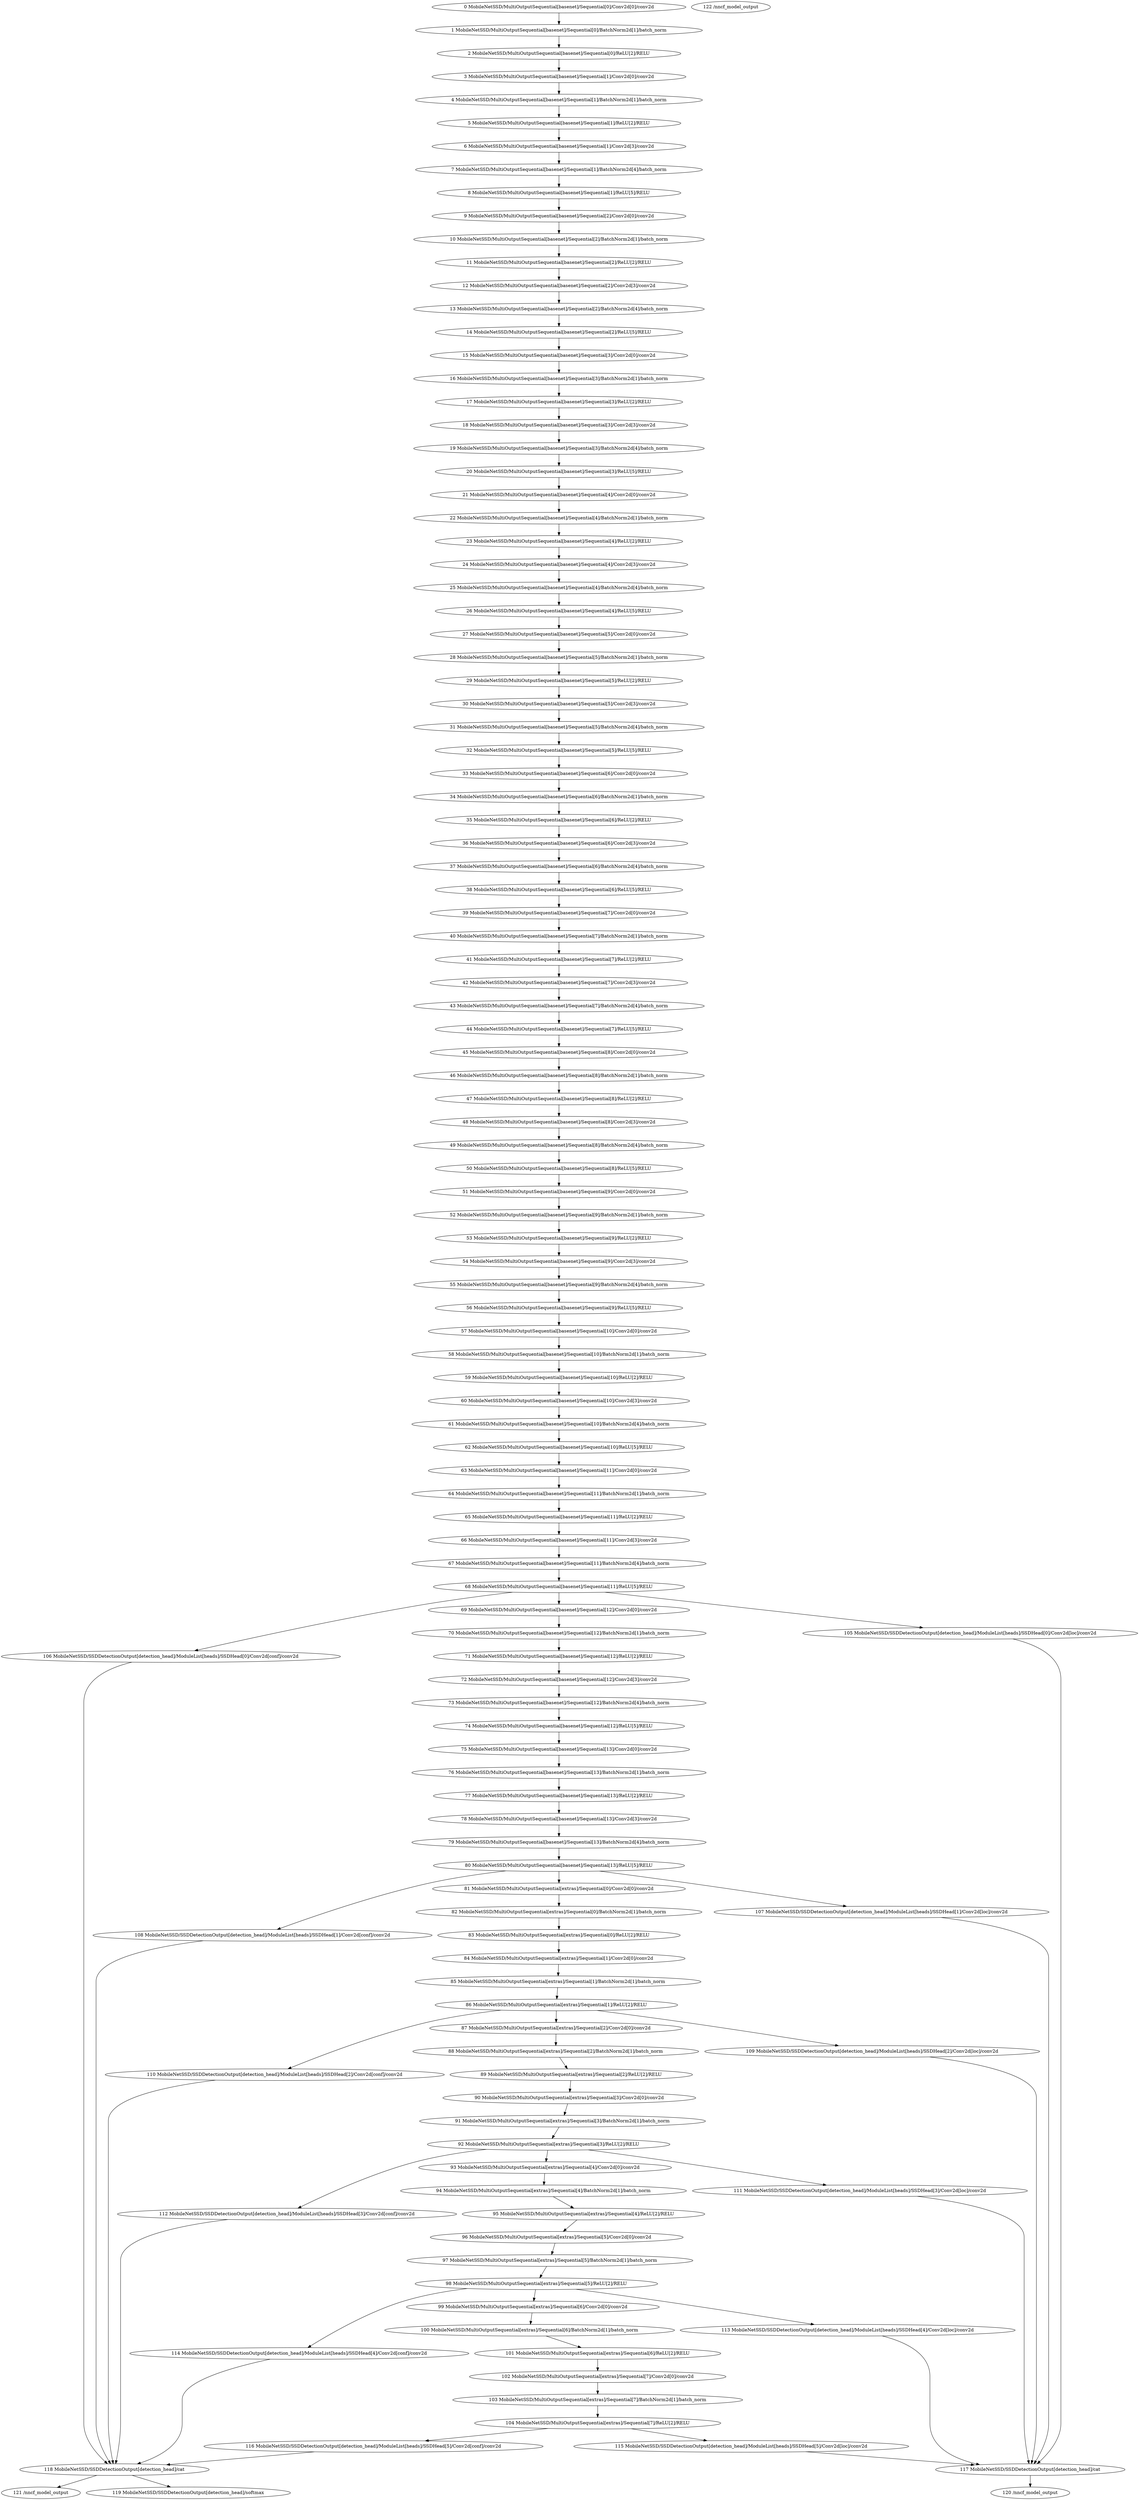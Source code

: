 strict digraph  {
"0 MobileNetSSD/MultiOutputSequential[basenet]/Sequential[0]/Conv2d[0]/conv2d" [id=0, scope="MobileNetSSD/MultiOutputSequential[basenet]/Sequential[0]/Conv2d[0]", type=conv2d];
"1 MobileNetSSD/MultiOutputSequential[basenet]/Sequential[0]/BatchNorm2d[1]/batch_norm" [id=1, scope="MobileNetSSD/MultiOutputSequential[basenet]/Sequential[0]/BatchNorm2d[1]", type=batch_norm];
"2 MobileNetSSD/MultiOutputSequential[basenet]/Sequential[0]/ReLU[2]/RELU" [id=2, scope="MobileNetSSD/MultiOutputSequential[basenet]/Sequential[0]/ReLU[2]", type=RELU];
"3 MobileNetSSD/MultiOutputSequential[basenet]/Sequential[1]/Conv2d[0]/conv2d" [id=3, scope="MobileNetSSD/MultiOutputSequential[basenet]/Sequential[1]/Conv2d[0]", type=conv2d];
"4 MobileNetSSD/MultiOutputSequential[basenet]/Sequential[1]/BatchNorm2d[1]/batch_norm" [id=4, scope="MobileNetSSD/MultiOutputSequential[basenet]/Sequential[1]/BatchNorm2d[1]", type=batch_norm];
"5 MobileNetSSD/MultiOutputSequential[basenet]/Sequential[1]/ReLU[2]/RELU" [id=5, scope="MobileNetSSD/MultiOutputSequential[basenet]/Sequential[1]/ReLU[2]", type=RELU];
"6 MobileNetSSD/MultiOutputSequential[basenet]/Sequential[1]/Conv2d[3]/conv2d" [id=6, scope="MobileNetSSD/MultiOutputSequential[basenet]/Sequential[1]/Conv2d[3]", type=conv2d];
"7 MobileNetSSD/MultiOutputSequential[basenet]/Sequential[1]/BatchNorm2d[4]/batch_norm" [id=7, scope="MobileNetSSD/MultiOutputSequential[basenet]/Sequential[1]/BatchNorm2d[4]", type=batch_norm];
"8 MobileNetSSD/MultiOutputSequential[basenet]/Sequential[1]/ReLU[5]/RELU" [id=8, scope="MobileNetSSD/MultiOutputSequential[basenet]/Sequential[1]/ReLU[5]", type=RELU];
"9 MobileNetSSD/MultiOutputSequential[basenet]/Sequential[2]/Conv2d[0]/conv2d" [id=9, scope="MobileNetSSD/MultiOutputSequential[basenet]/Sequential[2]/Conv2d[0]", type=conv2d];
"10 MobileNetSSD/MultiOutputSequential[basenet]/Sequential[2]/BatchNorm2d[1]/batch_norm" [id=10, scope="MobileNetSSD/MultiOutputSequential[basenet]/Sequential[2]/BatchNorm2d[1]", type=batch_norm];
"11 MobileNetSSD/MultiOutputSequential[basenet]/Sequential[2]/ReLU[2]/RELU" [id=11, scope="MobileNetSSD/MultiOutputSequential[basenet]/Sequential[2]/ReLU[2]", type=RELU];
"12 MobileNetSSD/MultiOutputSequential[basenet]/Sequential[2]/Conv2d[3]/conv2d" [id=12, scope="MobileNetSSD/MultiOutputSequential[basenet]/Sequential[2]/Conv2d[3]", type=conv2d];
"13 MobileNetSSD/MultiOutputSequential[basenet]/Sequential[2]/BatchNorm2d[4]/batch_norm" [id=13, scope="MobileNetSSD/MultiOutputSequential[basenet]/Sequential[2]/BatchNorm2d[4]", type=batch_norm];
"14 MobileNetSSD/MultiOutputSequential[basenet]/Sequential[2]/ReLU[5]/RELU" [id=14, scope="MobileNetSSD/MultiOutputSequential[basenet]/Sequential[2]/ReLU[5]", type=RELU];
"15 MobileNetSSD/MultiOutputSequential[basenet]/Sequential[3]/Conv2d[0]/conv2d" [id=15, scope="MobileNetSSD/MultiOutputSequential[basenet]/Sequential[3]/Conv2d[0]", type=conv2d];
"16 MobileNetSSD/MultiOutputSequential[basenet]/Sequential[3]/BatchNorm2d[1]/batch_norm" [id=16, scope="MobileNetSSD/MultiOutputSequential[basenet]/Sequential[3]/BatchNorm2d[1]", type=batch_norm];
"17 MobileNetSSD/MultiOutputSequential[basenet]/Sequential[3]/ReLU[2]/RELU" [id=17, scope="MobileNetSSD/MultiOutputSequential[basenet]/Sequential[3]/ReLU[2]", type=RELU];
"18 MobileNetSSD/MultiOutputSequential[basenet]/Sequential[3]/Conv2d[3]/conv2d" [id=18, scope="MobileNetSSD/MultiOutputSequential[basenet]/Sequential[3]/Conv2d[3]", type=conv2d];
"19 MobileNetSSD/MultiOutputSequential[basenet]/Sequential[3]/BatchNorm2d[4]/batch_norm" [id=19, scope="MobileNetSSD/MultiOutputSequential[basenet]/Sequential[3]/BatchNorm2d[4]", type=batch_norm];
"20 MobileNetSSD/MultiOutputSequential[basenet]/Sequential[3]/ReLU[5]/RELU" [id=20, scope="MobileNetSSD/MultiOutputSequential[basenet]/Sequential[3]/ReLU[5]", type=RELU];
"21 MobileNetSSD/MultiOutputSequential[basenet]/Sequential[4]/Conv2d[0]/conv2d" [id=21, scope="MobileNetSSD/MultiOutputSequential[basenet]/Sequential[4]/Conv2d[0]", type=conv2d];
"22 MobileNetSSD/MultiOutputSequential[basenet]/Sequential[4]/BatchNorm2d[1]/batch_norm" [id=22, scope="MobileNetSSD/MultiOutputSequential[basenet]/Sequential[4]/BatchNorm2d[1]", type=batch_norm];
"23 MobileNetSSD/MultiOutputSequential[basenet]/Sequential[4]/ReLU[2]/RELU" [id=23, scope="MobileNetSSD/MultiOutputSequential[basenet]/Sequential[4]/ReLU[2]", type=RELU];
"24 MobileNetSSD/MultiOutputSequential[basenet]/Sequential[4]/Conv2d[3]/conv2d" [id=24, scope="MobileNetSSD/MultiOutputSequential[basenet]/Sequential[4]/Conv2d[3]", type=conv2d];
"25 MobileNetSSD/MultiOutputSequential[basenet]/Sequential[4]/BatchNorm2d[4]/batch_norm" [id=25, scope="MobileNetSSD/MultiOutputSequential[basenet]/Sequential[4]/BatchNorm2d[4]", type=batch_norm];
"26 MobileNetSSD/MultiOutputSequential[basenet]/Sequential[4]/ReLU[5]/RELU" [id=26, scope="MobileNetSSD/MultiOutputSequential[basenet]/Sequential[4]/ReLU[5]", type=RELU];
"27 MobileNetSSD/MultiOutputSequential[basenet]/Sequential[5]/Conv2d[0]/conv2d" [id=27, scope="MobileNetSSD/MultiOutputSequential[basenet]/Sequential[5]/Conv2d[0]", type=conv2d];
"28 MobileNetSSD/MultiOutputSequential[basenet]/Sequential[5]/BatchNorm2d[1]/batch_norm" [id=28, scope="MobileNetSSD/MultiOutputSequential[basenet]/Sequential[5]/BatchNorm2d[1]", type=batch_norm];
"29 MobileNetSSD/MultiOutputSequential[basenet]/Sequential[5]/ReLU[2]/RELU" [id=29, scope="MobileNetSSD/MultiOutputSequential[basenet]/Sequential[5]/ReLU[2]", type=RELU];
"30 MobileNetSSD/MultiOutputSequential[basenet]/Sequential[5]/Conv2d[3]/conv2d" [id=30, scope="MobileNetSSD/MultiOutputSequential[basenet]/Sequential[5]/Conv2d[3]", type=conv2d];
"31 MobileNetSSD/MultiOutputSequential[basenet]/Sequential[5]/BatchNorm2d[4]/batch_norm" [id=31, scope="MobileNetSSD/MultiOutputSequential[basenet]/Sequential[5]/BatchNorm2d[4]", type=batch_norm];
"32 MobileNetSSD/MultiOutputSequential[basenet]/Sequential[5]/ReLU[5]/RELU" [id=32, scope="MobileNetSSD/MultiOutputSequential[basenet]/Sequential[5]/ReLU[5]", type=RELU];
"33 MobileNetSSD/MultiOutputSequential[basenet]/Sequential[6]/Conv2d[0]/conv2d" [id=33, scope="MobileNetSSD/MultiOutputSequential[basenet]/Sequential[6]/Conv2d[0]", type=conv2d];
"34 MobileNetSSD/MultiOutputSequential[basenet]/Sequential[6]/BatchNorm2d[1]/batch_norm" [id=34, scope="MobileNetSSD/MultiOutputSequential[basenet]/Sequential[6]/BatchNorm2d[1]", type=batch_norm];
"35 MobileNetSSD/MultiOutputSequential[basenet]/Sequential[6]/ReLU[2]/RELU" [id=35, scope="MobileNetSSD/MultiOutputSequential[basenet]/Sequential[6]/ReLU[2]", type=RELU];
"36 MobileNetSSD/MultiOutputSequential[basenet]/Sequential[6]/Conv2d[3]/conv2d" [id=36, scope="MobileNetSSD/MultiOutputSequential[basenet]/Sequential[6]/Conv2d[3]", type=conv2d];
"37 MobileNetSSD/MultiOutputSequential[basenet]/Sequential[6]/BatchNorm2d[4]/batch_norm" [id=37, scope="MobileNetSSD/MultiOutputSequential[basenet]/Sequential[6]/BatchNorm2d[4]", type=batch_norm];
"38 MobileNetSSD/MultiOutputSequential[basenet]/Sequential[6]/ReLU[5]/RELU" [id=38, scope="MobileNetSSD/MultiOutputSequential[basenet]/Sequential[6]/ReLU[5]", type=RELU];
"39 MobileNetSSD/MultiOutputSequential[basenet]/Sequential[7]/Conv2d[0]/conv2d" [id=39, scope="MobileNetSSD/MultiOutputSequential[basenet]/Sequential[7]/Conv2d[0]", type=conv2d];
"40 MobileNetSSD/MultiOutputSequential[basenet]/Sequential[7]/BatchNorm2d[1]/batch_norm" [id=40, scope="MobileNetSSD/MultiOutputSequential[basenet]/Sequential[7]/BatchNorm2d[1]", type=batch_norm];
"41 MobileNetSSD/MultiOutputSequential[basenet]/Sequential[7]/ReLU[2]/RELU" [id=41, scope="MobileNetSSD/MultiOutputSequential[basenet]/Sequential[7]/ReLU[2]", type=RELU];
"42 MobileNetSSD/MultiOutputSequential[basenet]/Sequential[7]/Conv2d[3]/conv2d" [id=42, scope="MobileNetSSD/MultiOutputSequential[basenet]/Sequential[7]/Conv2d[3]", type=conv2d];
"43 MobileNetSSD/MultiOutputSequential[basenet]/Sequential[7]/BatchNorm2d[4]/batch_norm" [id=43, scope="MobileNetSSD/MultiOutputSequential[basenet]/Sequential[7]/BatchNorm2d[4]", type=batch_norm];
"44 MobileNetSSD/MultiOutputSequential[basenet]/Sequential[7]/ReLU[5]/RELU" [id=44, scope="MobileNetSSD/MultiOutputSequential[basenet]/Sequential[7]/ReLU[5]", type=RELU];
"45 MobileNetSSD/MultiOutputSequential[basenet]/Sequential[8]/Conv2d[0]/conv2d" [id=45, scope="MobileNetSSD/MultiOutputSequential[basenet]/Sequential[8]/Conv2d[0]", type=conv2d];
"46 MobileNetSSD/MultiOutputSequential[basenet]/Sequential[8]/BatchNorm2d[1]/batch_norm" [id=46, scope="MobileNetSSD/MultiOutputSequential[basenet]/Sequential[8]/BatchNorm2d[1]", type=batch_norm];
"47 MobileNetSSD/MultiOutputSequential[basenet]/Sequential[8]/ReLU[2]/RELU" [id=47, scope="MobileNetSSD/MultiOutputSequential[basenet]/Sequential[8]/ReLU[2]", type=RELU];
"48 MobileNetSSD/MultiOutputSequential[basenet]/Sequential[8]/Conv2d[3]/conv2d" [id=48, scope="MobileNetSSD/MultiOutputSequential[basenet]/Sequential[8]/Conv2d[3]", type=conv2d];
"49 MobileNetSSD/MultiOutputSequential[basenet]/Sequential[8]/BatchNorm2d[4]/batch_norm" [id=49, scope="MobileNetSSD/MultiOutputSequential[basenet]/Sequential[8]/BatchNorm2d[4]", type=batch_norm];
"50 MobileNetSSD/MultiOutputSequential[basenet]/Sequential[8]/ReLU[5]/RELU" [id=50, scope="MobileNetSSD/MultiOutputSequential[basenet]/Sequential[8]/ReLU[5]", type=RELU];
"51 MobileNetSSD/MultiOutputSequential[basenet]/Sequential[9]/Conv2d[0]/conv2d" [id=51, scope="MobileNetSSD/MultiOutputSequential[basenet]/Sequential[9]/Conv2d[0]", type=conv2d];
"52 MobileNetSSD/MultiOutputSequential[basenet]/Sequential[9]/BatchNorm2d[1]/batch_norm" [id=52, scope="MobileNetSSD/MultiOutputSequential[basenet]/Sequential[9]/BatchNorm2d[1]", type=batch_norm];
"53 MobileNetSSD/MultiOutputSequential[basenet]/Sequential[9]/ReLU[2]/RELU" [id=53, scope="MobileNetSSD/MultiOutputSequential[basenet]/Sequential[9]/ReLU[2]", type=RELU];
"54 MobileNetSSD/MultiOutputSequential[basenet]/Sequential[9]/Conv2d[3]/conv2d" [id=54, scope="MobileNetSSD/MultiOutputSequential[basenet]/Sequential[9]/Conv2d[3]", type=conv2d];
"55 MobileNetSSD/MultiOutputSequential[basenet]/Sequential[9]/BatchNorm2d[4]/batch_norm" [id=55, scope="MobileNetSSD/MultiOutputSequential[basenet]/Sequential[9]/BatchNorm2d[4]", type=batch_norm];
"56 MobileNetSSD/MultiOutputSequential[basenet]/Sequential[9]/ReLU[5]/RELU" [id=56, scope="MobileNetSSD/MultiOutputSequential[basenet]/Sequential[9]/ReLU[5]", type=RELU];
"57 MobileNetSSD/MultiOutputSequential[basenet]/Sequential[10]/Conv2d[0]/conv2d" [id=57, scope="MobileNetSSD/MultiOutputSequential[basenet]/Sequential[10]/Conv2d[0]", type=conv2d];
"58 MobileNetSSD/MultiOutputSequential[basenet]/Sequential[10]/BatchNorm2d[1]/batch_norm" [id=58, scope="MobileNetSSD/MultiOutputSequential[basenet]/Sequential[10]/BatchNorm2d[1]", type=batch_norm];
"59 MobileNetSSD/MultiOutputSequential[basenet]/Sequential[10]/ReLU[2]/RELU" [id=59, scope="MobileNetSSD/MultiOutputSequential[basenet]/Sequential[10]/ReLU[2]", type=RELU];
"60 MobileNetSSD/MultiOutputSequential[basenet]/Sequential[10]/Conv2d[3]/conv2d" [id=60, scope="MobileNetSSD/MultiOutputSequential[basenet]/Sequential[10]/Conv2d[3]", type=conv2d];
"61 MobileNetSSD/MultiOutputSequential[basenet]/Sequential[10]/BatchNorm2d[4]/batch_norm" [id=61, scope="MobileNetSSD/MultiOutputSequential[basenet]/Sequential[10]/BatchNorm2d[4]", type=batch_norm];
"62 MobileNetSSD/MultiOutputSequential[basenet]/Sequential[10]/ReLU[5]/RELU" [id=62, scope="MobileNetSSD/MultiOutputSequential[basenet]/Sequential[10]/ReLU[5]", type=RELU];
"63 MobileNetSSD/MultiOutputSequential[basenet]/Sequential[11]/Conv2d[0]/conv2d" [id=63, scope="MobileNetSSD/MultiOutputSequential[basenet]/Sequential[11]/Conv2d[0]", type=conv2d];
"64 MobileNetSSD/MultiOutputSequential[basenet]/Sequential[11]/BatchNorm2d[1]/batch_norm" [id=64, scope="MobileNetSSD/MultiOutputSequential[basenet]/Sequential[11]/BatchNorm2d[1]", type=batch_norm];
"65 MobileNetSSD/MultiOutputSequential[basenet]/Sequential[11]/ReLU[2]/RELU" [id=65, scope="MobileNetSSD/MultiOutputSequential[basenet]/Sequential[11]/ReLU[2]", type=RELU];
"66 MobileNetSSD/MultiOutputSequential[basenet]/Sequential[11]/Conv2d[3]/conv2d" [id=66, scope="MobileNetSSD/MultiOutputSequential[basenet]/Sequential[11]/Conv2d[3]", type=conv2d];
"67 MobileNetSSD/MultiOutputSequential[basenet]/Sequential[11]/BatchNorm2d[4]/batch_norm" [id=67, scope="MobileNetSSD/MultiOutputSequential[basenet]/Sequential[11]/BatchNorm2d[4]", type=batch_norm];
"68 MobileNetSSD/MultiOutputSequential[basenet]/Sequential[11]/ReLU[5]/RELU" [id=68, scope="MobileNetSSD/MultiOutputSequential[basenet]/Sequential[11]/ReLU[5]", type=RELU];
"69 MobileNetSSD/MultiOutputSequential[basenet]/Sequential[12]/Conv2d[0]/conv2d" [id=69, scope="MobileNetSSD/MultiOutputSequential[basenet]/Sequential[12]/Conv2d[0]", type=conv2d];
"70 MobileNetSSD/MultiOutputSequential[basenet]/Sequential[12]/BatchNorm2d[1]/batch_norm" [id=70, scope="MobileNetSSD/MultiOutputSequential[basenet]/Sequential[12]/BatchNorm2d[1]", type=batch_norm];
"71 MobileNetSSD/MultiOutputSequential[basenet]/Sequential[12]/ReLU[2]/RELU" [id=71, scope="MobileNetSSD/MultiOutputSequential[basenet]/Sequential[12]/ReLU[2]", type=RELU];
"72 MobileNetSSD/MultiOutputSequential[basenet]/Sequential[12]/Conv2d[3]/conv2d" [id=72, scope="MobileNetSSD/MultiOutputSequential[basenet]/Sequential[12]/Conv2d[3]", type=conv2d];
"73 MobileNetSSD/MultiOutputSequential[basenet]/Sequential[12]/BatchNorm2d[4]/batch_norm" [id=73, scope="MobileNetSSD/MultiOutputSequential[basenet]/Sequential[12]/BatchNorm2d[4]", type=batch_norm];
"74 MobileNetSSD/MultiOutputSequential[basenet]/Sequential[12]/ReLU[5]/RELU" [id=74, scope="MobileNetSSD/MultiOutputSequential[basenet]/Sequential[12]/ReLU[5]", type=RELU];
"75 MobileNetSSD/MultiOutputSequential[basenet]/Sequential[13]/Conv2d[0]/conv2d" [id=75, scope="MobileNetSSD/MultiOutputSequential[basenet]/Sequential[13]/Conv2d[0]", type=conv2d];
"76 MobileNetSSD/MultiOutputSequential[basenet]/Sequential[13]/BatchNorm2d[1]/batch_norm" [id=76, scope="MobileNetSSD/MultiOutputSequential[basenet]/Sequential[13]/BatchNorm2d[1]", type=batch_norm];
"77 MobileNetSSD/MultiOutputSequential[basenet]/Sequential[13]/ReLU[2]/RELU" [id=77, scope="MobileNetSSD/MultiOutputSequential[basenet]/Sequential[13]/ReLU[2]", type=RELU];
"78 MobileNetSSD/MultiOutputSequential[basenet]/Sequential[13]/Conv2d[3]/conv2d" [id=78, scope="MobileNetSSD/MultiOutputSequential[basenet]/Sequential[13]/Conv2d[3]", type=conv2d];
"79 MobileNetSSD/MultiOutputSequential[basenet]/Sequential[13]/BatchNorm2d[4]/batch_norm" [id=79, scope="MobileNetSSD/MultiOutputSequential[basenet]/Sequential[13]/BatchNorm2d[4]", type=batch_norm];
"80 MobileNetSSD/MultiOutputSequential[basenet]/Sequential[13]/ReLU[5]/RELU" [id=80, scope="MobileNetSSD/MultiOutputSequential[basenet]/Sequential[13]/ReLU[5]", type=RELU];
"81 MobileNetSSD/MultiOutputSequential[extras]/Sequential[0]/Conv2d[0]/conv2d" [id=81, scope="MobileNetSSD/MultiOutputSequential[extras]/Sequential[0]/Conv2d[0]", type=conv2d];
"82 MobileNetSSD/MultiOutputSequential[extras]/Sequential[0]/BatchNorm2d[1]/batch_norm" [id=82, scope="MobileNetSSD/MultiOutputSequential[extras]/Sequential[0]/BatchNorm2d[1]", type=batch_norm];
"83 MobileNetSSD/MultiOutputSequential[extras]/Sequential[0]/ReLU[2]/RELU" [id=83, scope="MobileNetSSD/MultiOutputSequential[extras]/Sequential[0]/ReLU[2]", type=RELU];
"84 MobileNetSSD/MultiOutputSequential[extras]/Sequential[1]/Conv2d[0]/conv2d" [id=84, scope="MobileNetSSD/MultiOutputSequential[extras]/Sequential[1]/Conv2d[0]", type=conv2d];
"85 MobileNetSSD/MultiOutputSequential[extras]/Sequential[1]/BatchNorm2d[1]/batch_norm" [id=85, scope="MobileNetSSD/MultiOutputSequential[extras]/Sequential[1]/BatchNorm2d[1]", type=batch_norm];
"86 MobileNetSSD/MultiOutputSequential[extras]/Sequential[1]/ReLU[2]/RELU" [id=86, scope="MobileNetSSD/MultiOutputSequential[extras]/Sequential[1]/ReLU[2]", type=RELU];
"87 MobileNetSSD/MultiOutputSequential[extras]/Sequential[2]/Conv2d[0]/conv2d" [id=87, scope="MobileNetSSD/MultiOutputSequential[extras]/Sequential[2]/Conv2d[0]", type=conv2d];
"88 MobileNetSSD/MultiOutputSequential[extras]/Sequential[2]/BatchNorm2d[1]/batch_norm" [id=88, scope="MobileNetSSD/MultiOutputSequential[extras]/Sequential[2]/BatchNorm2d[1]", type=batch_norm];
"89 MobileNetSSD/MultiOutputSequential[extras]/Sequential[2]/ReLU[2]/RELU" [id=89, scope="MobileNetSSD/MultiOutputSequential[extras]/Sequential[2]/ReLU[2]", type=RELU];
"90 MobileNetSSD/MultiOutputSequential[extras]/Sequential[3]/Conv2d[0]/conv2d" [id=90, scope="MobileNetSSD/MultiOutputSequential[extras]/Sequential[3]/Conv2d[0]", type=conv2d];
"91 MobileNetSSD/MultiOutputSequential[extras]/Sequential[3]/BatchNorm2d[1]/batch_norm" [id=91, scope="MobileNetSSD/MultiOutputSequential[extras]/Sequential[3]/BatchNorm2d[1]", type=batch_norm];
"92 MobileNetSSD/MultiOutputSequential[extras]/Sequential[3]/ReLU[2]/RELU" [id=92, scope="MobileNetSSD/MultiOutputSequential[extras]/Sequential[3]/ReLU[2]", type=RELU];
"93 MobileNetSSD/MultiOutputSequential[extras]/Sequential[4]/Conv2d[0]/conv2d" [id=93, scope="MobileNetSSD/MultiOutputSequential[extras]/Sequential[4]/Conv2d[0]", type=conv2d];
"94 MobileNetSSD/MultiOutputSequential[extras]/Sequential[4]/BatchNorm2d[1]/batch_norm" [id=94, scope="MobileNetSSD/MultiOutputSequential[extras]/Sequential[4]/BatchNorm2d[1]", type=batch_norm];
"95 MobileNetSSD/MultiOutputSequential[extras]/Sequential[4]/ReLU[2]/RELU" [id=95, scope="MobileNetSSD/MultiOutputSequential[extras]/Sequential[4]/ReLU[2]", type=RELU];
"96 MobileNetSSD/MultiOutputSequential[extras]/Sequential[5]/Conv2d[0]/conv2d" [id=96, scope="MobileNetSSD/MultiOutputSequential[extras]/Sequential[5]/Conv2d[0]", type=conv2d];
"97 MobileNetSSD/MultiOutputSequential[extras]/Sequential[5]/BatchNorm2d[1]/batch_norm" [id=97, scope="MobileNetSSD/MultiOutputSequential[extras]/Sequential[5]/BatchNorm2d[1]", type=batch_norm];
"98 MobileNetSSD/MultiOutputSequential[extras]/Sequential[5]/ReLU[2]/RELU" [id=98, scope="MobileNetSSD/MultiOutputSequential[extras]/Sequential[5]/ReLU[2]", type=RELU];
"99 MobileNetSSD/MultiOutputSequential[extras]/Sequential[6]/Conv2d[0]/conv2d" [id=99, scope="MobileNetSSD/MultiOutputSequential[extras]/Sequential[6]/Conv2d[0]", type=conv2d];
"100 MobileNetSSD/MultiOutputSequential[extras]/Sequential[6]/BatchNorm2d[1]/batch_norm" [id=100, scope="MobileNetSSD/MultiOutputSequential[extras]/Sequential[6]/BatchNorm2d[1]", type=batch_norm];
"101 MobileNetSSD/MultiOutputSequential[extras]/Sequential[6]/ReLU[2]/RELU" [id=101, scope="MobileNetSSD/MultiOutputSequential[extras]/Sequential[6]/ReLU[2]", type=RELU];
"102 MobileNetSSD/MultiOutputSequential[extras]/Sequential[7]/Conv2d[0]/conv2d" [id=102, scope="MobileNetSSD/MultiOutputSequential[extras]/Sequential[7]/Conv2d[0]", type=conv2d];
"103 MobileNetSSD/MultiOutputSequential[extras]/Sequential[7]/BatchNorm2d[1]/batch_norm" [id=103, scope="MobileNetSSD/MultiOutputSequential[extras]/Sequential[7]/BatchNorm2d[1]", type=batch_norm];
"104 MobileNetSSD/MultiOutputSequential[extras]/Sequential[7]/ReLU[2]/RELU" [id=104, scope="MobileNetSSD/MultiOutputSequential[extras]/Sequential[7]/ReLU[2]", type=RELU];
"105 MobileNetSSD/SSDDetectionOutput[detection_head]/ModuleList[heads]/SSDHead[0]/Conv2d[loc]/conv2d" [id=105, scope="MobileNetSSD/SSDDetectionOutput[detection_head]/ModuleList[heads]/SSDHead[0]/Conv2d[loc]", type=conv2d];
"106 MobileNetSSD/SSDDetectionOutput[detection_head]/ModuleList[heads]/SSDHead[0]/Conv2d[conf]/conv2d" [id=106, scope="MobileNetSSD/SSDDetectionOutput[detection_head]/ModuleList[heads]/SSDHead[0]/Conv2d[conf]", type=conv2d];
"107 MobileNetSSD/SSDDetectionOutput[detection_head]/ModuleList[heads]/SSDHead[1]/Conv2d[loc]/conv2d" [id=107, scope="MobileNetSSD/SSDDetectionOutput[detection_head]/ModuleList[heads]/SSDHead[1]/Conv2d[loc]", type=conv2d];
"108 MobileNetSSD/SSDDetectionOutput[detection_head]/ModuleList[heads]/SSDHead[1]/Conv2d[conf]/conv2d" [id=108, scope="MobileNetSSD/SSDDetectionOutput[detection_head]/ModuleList[heads]/SSDHead[1]/Conv2d[conf]", type=conv2d];
"109 MobileNetSSD/SSDDetectionOutput[detection_head]/ModuleList[heads]/SSDHead[2]/Conv2d[loc]/conv2d" [id=109, scope="MobileNetSSD/SSDDetectionOutput[detection_head]/ModuleList[heads]/SSDHead[2]/Conv2d[loc]", type=conv2d];
"110 MobileNetSSD/SSDDetectionOutput[detection_head]/ModuleList[heads]/SSDHead[2]/Conv2d[conf]/conv2d" [id=110, scope="MobileNetSSD/SSDDetectionOutput[detection_head]/ModuleList[heads]/SSDHead[2]/Conv2d[conf]", type=conv2d];
"111 MobileNetSSD/SSDDetectionOutput[detection_head]/ModuleList[heads]/SSDHead[3]/Conv2d[loc]/conv2d" [id=111, scope="MobileNetSSD/SSDDetectionOutput[detection_head]/ModuleList[heads]/SSDHead[3]/Conv2d[loc]", type=conv2d];
"112 MobileNetSSD/SSDDetectionOutput[detection_head]/ModuleList[heads]/SSDHead[3]/Conv2d[conf]/conv2d" [id=112, scope="MobileNetSSD/SSDDetectionOutput[detection_head]/ModuleList[heads]/SSDHead[3]/Conv2d[conf]", type=conv2d];
"113 MobileNetSSD/SSDDetectionOutput[detection_head]/ModuleList[heads]/SSDHead[4]/Conv2d[loc]/conv2d" [id=113, scope="MobileNetSSD/SSDDetectionOutput[detection_head]/ModuleList[heads]/SSDHead[4]/Conv2d[loc]", type=conv2d];
"114 MobileNetSSD/SSDDetectionOutput[detection_head]/ModuleList[heads]/SSDHead[4]/Conv2d[conf]/conv2d" [id=114, scope="MobileNetSSD/SSDDetectionOutput[detection_head]/ModuleList[heads]/SSDHead[4]/Conv2d[conf]", type=conv2d];
"115 MobileNetSSD/SSDDetectionOutput[detection_head]/ModuleList[heads]/SSDHead[5]/Conv2d[loc]/conv2d" [id=115, scope="MobileNetSSD/SSDDetectionOutput[detection_head]/ModuleList[heads]/SSDHead[5]/Conv2d[loc]", type=conv2d];
"116 MobileNetSSD/SSDDetectionOutput[detection_head]/ModuleList[heads]/SSDHead[5]/Conv2d[conf]/conv2d" [id=116, scope="MobileNetSSD/SSDDetectionOutput[detection_head]/ModuleList[heads]/SSDHead[5]/Conv2d[conf]", type=conv2d];
"117 MobileNetSSD/SSDDetectionOutput[detection_head]/cat" [id=117, scope="MobileNetSSD/SSDDetectionOutput[detection_head]", type=cat];
"118 MobileNetSSD/SSDDetectionOutput[detection_head]/cat" [id=118, scope="MobileNetSSD/SSDDetectionOutput[detection_head]", type=cat];
"119 MobileNetSSD/SSDDetectionOutput[detection_head]/softmax" [id=119, scope="MobileNetSSD/SSDDetectionOutput[detection_head]", type=softmax];
"120 /nncf_model_output" [id=120, scope="", type=nncf_model_output];
"121 /nncf_model_output" [id=121, scope="", type=nncf_model_output];
"122 /nncf_model_output" [id=122, scope="", type=nncf_model_output];
"0 MobileNetSSD/MultiOutputSequential[basenet]/Sequential[0]/Conv2d[0]/conv2d" -> "1 MobileNetSSD/MultiOutputSequential[basenet]/Sequential[0]/BatchNorm2d[1]/batch_norm";
"1 MobileNetSSD/MultiOutputSequential[basenet]/Sequential[0]/BatchNorm2d[1]/batch_norm" -> "2 MobileNetSSD/MultiOutputSequential[basenet]/Sequential[0]/ReLU[2]/RELU";
"2 MobileNetSSD/MultiOutputSequential[basenet]/Sequential[0]/ReLU[2]/RELU" -> "3 MobileNetSSD/MultiOutputSequential[basenet]/Sequential[1]/Conv2d[0]/conv2d";
"3 MobileNetSSD/MultiOutputSequential[basenet]/Sequential[1]/Conv2d[0]/conv2d" -> "4 MobileNetSSD/MultiOutputSequential[basenet]/Sequential[1]/BatchNorm2d[1]/batch_norm";
"4 MobileNetSSD/MultiOutputSequential[basenet]/Sequential[1]/BatchNorm2d[1]/batch_norm" -> "5 MobileNetSSD/MultiOutputSequential[basenet]/Sequential[1]/ReLU[2]/RELU";
"5 MobileNetSSD/MultiOutputSequential[basenet]/Sequential[1]/ReLU[2]/RELU" -> "6 MobileNetSSD/MultiOutputSequential[basenet]/Sequential[1]/Conv2d[3]/conv2d";
"6 MobileNetSSD/MultiOutputSequential[basenet]/Sequential[1]/Conv2d[3]/conv2d" -> "7 MobileNetSSD/MultiOutputSequential[basenet]/Sequential[1]/BatchNorm2d[4]/batch_norm";
"7 MobileNetSSD/MultiOutputSequential[basenet]/Sequential[1]/BatchNorm2d[4]/batch_norm" -> "8 MobileNetSSD/MultiOutputSequential[basenet]/Sequential[1]/ReLU[5]/RELU";
"8 MobileNetSSD/MultiOutputSequential[basenet]/Sequential[1]/ReLU[5]/RELU" -> "9 MobileNetSSD/MultiOutputSequential[basenet]/Sequential[2]/Conv2d[0]/conv2d";
"9 MobileNetSSD/MultiOutputSequential[basenet]/Sequential[2]/Conv2d[0]/conv2d" -> "10 MobileNetSSD/MultiOutputSequential[basenet]/Sequential[2]/BatchNorm2d[1]/batch_norm";
"10 MobileNetSSD/MultiOutputSequential[basenet]/Sequential[2]/BatchNorm2d[1]/batch_norm" -> "11 MobileNetSSD/MultiOutputSequential[basenet]/Sequential[2]/ReLU[2]/RELU";
"11 MobileNetSSD/MultiOutputSequential[basenet]/Sequential[2]/ReLU[2]/RELU" -> "12 MobileNetSSD/MultiOutputSequential[basenet]/Sequential[2]/Conv2d[3]/conv2d";
"12 MobileNetSSD/MultiOutputSequential[basenet]/Sequential[2]/Conv2d[3]/conv2d" -> "13 MobileNetSSD/MultiOutputSequential[basenet]/Sequential[2]/BatchNorm2d[4]/batch_norm";
"13 MobileNetSSD/MultiOutputSequential[basenet]/Sequential[2]/BatchNorm2d[4]/batch_norm" -> "14 MobileNetSSD/MultiOutputSequential[basenet]/Sequential[2]/ReLU[5]/RELU";
"14 MobileNetSSD/MultiOutputSequential[basenet]/Sequential[2]/ReLU[5]/RELU" -> "15 MobileNetSSD/MultiOutputSequential[basenet]/Sequential[3]/Conv2d[0]/conv2d";
"15 MobileNetSSD/MultiOutputSequential[basenet]/Sequential[3]/Conv2d[0]/conv2d" -> "16 MobileNetSSD/MultiOutputSequential[basenet]/Sequential[3]/BatchNorm2d[1]/batch_norm";
"16 MobileNetSSD/MultiOutputSequential[basenet]/Sequential[3]/BatchNorm2d[1]/batch_norm" -> "17 MobileNetSSD/MultiOutputSequential[basenet]/Sequential[3]/ReLU[2]/RELU";
"17 MobileNetSSD/MultiOutputSequential[basenet]/Sequential[3]/ReLU[2]/RELU" -> "18 MobileNetSSD/MultiOutputSequential[basenet]/Sequential[3]/Conv2d[3]/conv2d";
"18 MobileNetSSD/MultiOutputSequential[basenet]/Sequential[3]/Conv2d[3]/conv2d" -> "19 MobileNetSSD/MultiOutputSequential[basenet]/Sequential[3]/BatchNorm2d[4]/batch_norm";
"19 MobileNetSSD/MultiOutputSequential[basenet]/Sequential[3]/BatchNorm2d[4]/batch_norm" -> "20 MobileNetSSD/MultiOutputSequential[basenet]/Sequential[3]/ReLU[5]/RELU";
"20 MobileNetSSD/MultiOutputSequential[basenet]/Sequential[3]/ReLU[5]/RELU" -> "21 MobileNetSSD/MultiOutputSequential[basenet]/Sequential[4]/Conv2d[0]/conv2d";
"21 MobileNetSSD/MultiOutputSequential[basenet]/Sequential[4]/Conv2d[0]/conv2d" -> "22 MobileNetSSD/MultiOutputSequential[basenet]/Sequential[4]/BatchNorm2d[1]/batch_norm";
"22 MobileNetSSD/MultiOutputSequential[basenet]/Sequential[4]/BatchNorm2d[1]/batch_norm" -> "23 MobileNetSSD/MultiOutputSequential[basenet]/Sequential[4]/ReLU[2]/RELU";
"23 MobileNetSSD/MultiOutputSequential[basenet]/Sequential[4]/ReLU[2]/RELU" -> "24 MobileNetSSD/MultiOutputSequential[basenet]/Sequential[4]/Conv2d[3]/conv2d";
"24 MobileNetSSD/MultiOutputSequential[basenet]/Sequential[4]/Conv2d[3]/conv2d" -> "25 MobileNetSSD/MultiOutputSequential[basenet]/Sequential[4]/BatchNorm2d[4]/batch_norm";
"25 MobileNetSSD/MultiOutputSequential[basenet]/Sequential[4]/BatchNorm2d[4]/batch_norm" -> "26 MobileNetSSD/MultiOutputSequential[basenet]/Sequential[4]/ReLU[5]/RELU";
"26 MobileNetSSD/MultiOutputSequential[basenet]/Sequential[4]/ReLU[5]/RELU" -> "27 MobileNetSSD/MultiOutputSequential[basenet]/Sequential[5]/Conv2d[0]/conv2d";
"27 MobileNetSSD/MultiOutputSequential[basenet]/Sequential[5]/Conv2d[0]/conv2d" -> "28 MobileNetSSD/MultiOutputSequential[basenet]/Sequential[5]/BatchNorm2d[1]/batch_norm";
"28 MobileNetSSD/MultiOutputSequential[basenet]/Sequential[5]/BatchNorm2d[1]/batch_norm" -> "29 MobileNetSSD/MultiOutputSequential[basenet]/Sequential[5]/ReLU[2]/RELU";
"29 MobileNetSSD/MultiOutputSequential[basenet]/Sequential[5]/ReLU[2]/RELU" -> "30 MobileNetSSD/MultiOutputSequential[basenet]/Sequential[5]/Conv2d[3]/conv2d";
"30 MobileNetSSD/MultiOutputSequential[basenet]/Sequential[5]/Conv2d[3]/conv2d" -> "31 MobileNetSSD/MultiOutputSequential[basenet]/Sequential[5]/BatchNorm2d[4]/batch_norm";
"31 MobileNetSSD/MultiOutputSequential[basenet]/Sequential[5]/BatchNorm2d[4]/batch_norm" -> "32 MobileNetSSD/MultiOutputSequential[basenet]/Sequential[5]/ReLU[5]/RELU";
"32 MobileNetSSD/MultiOutputSequential[basenet]/Sequential[5]/ReLU[5]/RELU" -> "33 MobileNetSSD/MultiOutputSequential[basenet]/Sequential[6]/Conv2d[0]/conv2d";
"33 MobileNetSSD/MultiOutputSequential[basenet]/Sequential[6]/Conv2d[0]/conv2d" -> "34 MobileNetSSD/MultiOutputSequential[basenet]/Sequential[6]/BatchNorm2d[1]/batch_norm";
"34 MobileNetSSD/MultiOutputSequential[basenet]/Sequential[6]/BatchNorm2d[1]/batch_norm" -> "35 MobileNetSSD/MultiOutputSequential[basenet]/Sequential[6]/ReLU[2]/RELU";
"35 MobileNetSSD/MultiOutputSequential[basenet]/Sequential[6]/ReLU[2]/RELU" -> "36 MobileNetSSD/MultiOutputSequential[basenet]/Sequential[6]/Conv2d[3]/conv2d";
"36 MobileNetSSD/MultiOutputSequential[basenet]/Sequential[6]/Conv2d[3]/conv2d" -> "37 MobileNetSSD/MultiOutputSequential[basenet]/Sequential[6]/BatchNorm2d[4]/batch_norm";
"37 MobileNetSSD/MultiOutputSequential[basenet]/Sequential[6]/BatchNorm2d[4]/batch_norm" -> "38 MobileNetSSD/MultiOutputSequential[basenet]/Sequential[6]/ReLU[5]/RELU";
"38 MobileNetSSD/MultiOutputSequential[basenet]/Sequential[6]/ReLU[5]/RELU" -> "39 MobileNetSSD/MultiOutputSequential[basenet]/Sequential[7]/Conv2d[0]/conv2d";
"39 MobileNetSSD/MultiOutputSequential[basenet]/Sequential[7]/Conv2d[0]/conv2d" -> "40 MobileNetSSD/MultiOutputSequential[basenet]/Sequential[7]/BatchNorm2d[1]/batch_norm";
"40 MobileNetSSD/MultiOutputSequential[basenet]/Sequential[7]/BatchNorm2d[1]/batch_norm" -> "41 MobileNetSSD/MultiOutputSequential[basenet]/Sequential[7]/ReLU[2]/RELU";
"41 MobileNetSSD/MultiOutputSequential[basenet]/Sequential[7]/ReLU[2]/RELU" -> "42 MobileNetSSD/MultiOutputSequential[basenet]/Sequential[7]/Conv2d[3]/conv2d";
"42 MobileNetSSD/MultiOutputSequential[basenet]/Sequential[7]/Conv2d[3]/conv2d" -> "43 MobileNetSSD/MultiOutputSequential[basenet]/Sequential[7]/BatchNorm2d[4]/batch_norm";
"43 MobileNetSSD/MultiOutputSequential[basenet]/Sequential[7]/BatchNorm2d[4]/batch_norm" -> "44 MobileNetSSD/MultiOutputSequential[basenet]/Sequential[7]/ReLU[5]/RELU";
"44 MobileNetSSD/MultiOutputSequential[basenet]/Sequential[7]/ReLU[5]/RELU" -> "45 MobileNetSSD/MultiOutputSequential[basenet]/Sequential[8]/Conv2d[0]/conv2d";
"45 MobileNetSSD/MultiOutputSequential[basenet]/Sequential[8]/Conv2d[0]/conv2d" -> "46 MobileNetSSD/MultiOutputSequential[basenet]/Sequential[8]/BatchNorm2d[1]/batch_norm";
"46 MobileNetSSD/MultiOutputSequential[basenet]/Sequential[8]/BatchNorm2d[1]/batch_norm" -> "47 MobileNetSSD/MultiOutputSequential[basenet]/Sequential[8]/ReLU[2]/RELU";
"47 MobileNetSSD/MultiOutputSequential[basenet]/Sequential[8]/ReLU[2]/RELU" -> "48 MobileNetSSD/MultiOutputSequential[basenet]/Sequential[8]/Conv2d[3]/conv2d";
"48 MobileNetSSD/MultiOutputSequential[basenet]/Sequential[8]/Conv2d[3]/conv2d" -> "49 MobileNetSSD/MultiOutputSequential[basenet]/Sequential[8]/BatchNorm2d[4]/batch_norm";
"49 MobileNetSSD/MultiOutputSequential[basenet]/Sequential[8]/BatchNorm2d[4]/batch_norm" -> "50 MobileNetSSD/MultiOutputSequential[basenet]/Sequential[8]/ReLU[5]/RELU";
"50 MobileNetSSD/MultiOutputSequential[basenet]/Sequential[8]/ReLU[5]/RELU" -> "51 MobileNetSSD/MultiOutputSequential[basenet]/Sequential[9]/Conv2d[0]/conv2d";
"51 MobileNetSSD/MultiOutputSequential[basenet]/Sequential[9]/Conv2d[0]/conv2d" -> "52 MobileNetSSD/MultiOutputSequential[basenet]/Sequential[9]/BatchNorm2d[1]/batch_norm";
"52 MobileNetSSD/MultiOutputSequential[basenet]/Sequential[9]/BatchNorm2d[1]/batch_norm" -> "53 MobileNetSSD/MultiOutputSequential[basenet]/Sequential[9]/ReLU[2]/RELU";
"53 MobileNetSSD/MultiOutputSequential[basenet]/Sequential[9]/ReLU[2]/RELU" -> "54 MobileNetSSD/MultiOutputSequential[basenet]/Sequential[9]/Conv2d[3]/conv2d";
"54 MobileNetSSD/MultiOutputSequential[basenet]/Sequential[9]/Conv2d[3]/conv2d" -> "55 MobileNetSSD/MultiOutputSequential[basenet]/Sequential[9]/BatchNorm2d[4]/batch_norm";
"55 MobileNetSSD/MultiOutputSequential[basenet]/Sequential[9]/BatchNorm2d[4]/batch_norm" -> "56 MobileNetSSD/MultiOutputSequential[basenet]/Sequential[9]/ReLU[5]/RELU";
"56 MobileNetSSD/MultiOutputSequential[basenet]/Sequential[9]/ReLU[5]/RELU" -> "57 MobileNetSSD/MultiOutputSequential[basenet]/Sequential[10]/Conv2d[0]/conv2d";
"57 MobileNetSSD/MultiOutputSequential[basenet]/Sequential[10]/Conv2d[0]/conv2d" -> "58 MobileNetSSD/MultiOutputSequential[basenet]/Sequential[10]/BatchNorm2d[1]/batch_norm";
"58 MobileNetSSD/MultiOutputSequential[basenet]/Sequential[10]/BatchNorm2d[1]/batch_norm" -> "59 MobileNetSSD/MultiOutputSequential[basenet]/Sequential[10]/ReLU[2]/RELU";
"59 MobileNetSSD/MultiOutputSequential[basenet]/Sequential[10]/ReLU[2]/RELU" -> "60 MobileNetSSD/MultiOutputSequential[basenet]/Sequential[10]/Conv2d[3]/conv2d";
"60 MobileNetSSD/MultiOutputSequential[basenet]/Sequential[10]/Conv2d[3]/conv2d" -> "61 MobileNetSSD/MultiOutputSequential[basenet]/Sequential[10]/BatchNorm2d[4]/batch_norm";
"61 MobileNetSSD/MultiOutputSequential[basenet]/Sequential[10]/BatchNorm2d[4]/batch_norm" -> "62 MobileNetSSD/MultiOutputSequential[basenet]/Sequential[10]/ReLU[5]/RELU";
"62 MobileNetSSD/MultiOutputSequential[basenet]/Sequential[10]/ReLU[5]/RELU" -> "63 MobileNetSSD/MultiOutputSequential[basenet]/Sequential[11]/Conv2d[0]/conv2d";
"63 MobileNetSSD/MultiOutputSequential[basenet]/Sequential[11]/Conv2d[0]/conv2d" -> "64 MobileNetSSD/MultiOutputSequential[basenet]/Sequential[11]/BatchNorm2d[1]/batch_norm";
"64 MobileNetSSD/MultiOutputSequential[basenet]/Sequential[11]/BatchNorm2d[1]/batch_norm" -> "65 MobileNetSSD/MultiOutputSequential[basenet]/Sequential[11]/ReLU[2]/RELU";
"65 MobileNetSSD/MultiOutputSequential[basenet]/Sequential[11]/ReLU[2]/RELU" -> "66 MobileNetSSD/MultiOutputSequential[basenet]/Sequential[11]/Conv2d[3]/conv2d";
"66 MobileNetSSD/MultiOutputSequential[basenet]/Sequential[11]/Conv2d[3]/conv2d" -> "67 MobileNetSSD/MultiOutputSequential[basenet]/Sequential[11]/BatchNorm2d[4]/batch_norm";
"67 MobileNetSSD/MultiOutputSequential[basenet]/Sequential[11]/BatchNorm2d[4]/batch_norm" -> "68 MobileNetSSD/MultiOutputSequential[basenet]/Sequential[11]/ReLU[5]/RELU";
"68 MobileNetSSD/MultiOutputSequential[basenet]/Sequential[11]/ReLU[5]/RELU" -> "69 MobileNetSSD/MultiOutputSequential[basenet]/Sequential[12]/Conv2d[0]/conv2d";
"69 MobileNetSSD/MultiOutputSequential[basenet]/Sequential[12]/Conv2d[0]/conv2d" -> "70 MobileNetSSD/MultiOutputSequential[basenet]/Sequential[12]/BatchNorm2d[1]/batch_norm";
"70 MobileNetSSD/MultiOutputSequential[basenet]/Sequential[12]/BatchNorm2d[1]/batch_norm" -> "71 MobileNetSSD/MultiOutputSequential[basenet]/Sequential[12]/ReLU[2]/RELU";
"71 MobileNetSSD/MultiOutputSequential[basenet]/Sequential[12]/ReLU[2]/RELU" -> "72 MobileNetSSD/MultiOutputSequential[basenet]/Sequential[12]/Conv2d[3]/conv2d";
"72 MobileNetSSD/MultiOutputSequential[basenet]/Sequential[12]/Conv2d[3]/conv2d" -> "73 MobileNetSSD/MultiOutputSequential[basenet]/Sequential[12]/BatchNorm2d[4]/batch_norm";
"73 MobileNetSSD/MultiOutputSequential[basenet]/Sequential[12]/BatchNorm2d[4]/batch_norm" -> "74 MobileNetSSD/MultiOutputSequential[basenet]/Sequential[12]/ReLU[5]/RELU";
"74 MobileNetSSD/MultiOutputSequential[basenet]/Sequential[12]/ReLU[5]/RELU" -> "75 MobileNetSSD/MultiOutputSequential[basenet]/Sequential[13]/Conv2d[0]/conv2d";
"75 MobileNetSSD/MultiOutputSequential[basenet]/Sequential[13]/Conv2d[0]/conv2d" -> "76 MobileNetSSD/MultiOutputSequential[basenet]/Sequential[13]/BatchNorm2d[1]/batch_norm";
"76 MobileNetSSD/MultiOutputSequential[basenet]/Sequential[13]/BatchNorm2d[1]/batch_norm" -> "77 MobileNetSSD/MultiOutputSequential[basenet]/Sequential[13]/ReLU[2]/RELU";
"77 MobileNetSSD/MultiOutputSequential[basenet]/Sequential[13]/ReLU[2]/RELU" -> "78 MobileNetSSD/MultiOutputSequential[basenet]/Sequential[13]/Conv2d[3]/conv2d";
"78 MobileNetSSD/MultiOutputSequential[basenet]/Sequential[13]/Conv2d[3]/conv2d" -> "79 MobileNetSSD/MultiOutputSequential[basenet]/Sequential[13]/BatchNorm2d[4]/batch_norm";
"79 MobileNetSSD/MultiOutputSequential[basenet]/Sequential[13]/BatchNorm2d[4]/batch_norm" -> "80 MobileNetSSD/MultiOutputSequential[basenet]/Sequential[13]/ReLU[5]/RELU";
"80 MobileNetSSD/MultiOutputSequential[basenet]/Sequential[13]/ReLU[5]/RELU" -> "81 MobileNetSSD/MultiOutputSequential[extras]/Sequential[0]/Conv2d[0]/conv2d";
"81 MobileNetSSD/MultiOutputSequential[extras]/Sequential[0]/Conv2d[0]/conv2d" -> "82 MobileNetSSD/MultiOutputSequential[extras]/Sequential[0]/BatchNorm2d[1]/batch_norm";
"82 MobileNetSSD/MultiOutputSequential[extras]/Sequential[0]/BatchNorm2d[1]/batch_norm" -> "83 MobileNetSSD/MultiOutputSequential[extras]/Sequential[0]/ReLU[2]/RELU";
"83 MobileNetSSD/MultiOutputSequential[extras]/Sequential[0]/ReLU[2]/RELU" -> "84 MobileNetSSD/MultiOutputSequential[extras]/Sequential[1]/Conv2d[0]/conv2d";
"84 MobileNetSSD/MultiOutputSequential[extras]/Sequential[1]/Conv2d[0]/conv2d" -> "85 MobileNetSSD/MultiOutputSequential[extras]/Sequential[1]/BatchNorm2d[1]/batch_norm";
"85 MobileNetSSD/MultiOutputSequential[extras]/Sequential[1]/BatchNorm2d[1]/batch_norm" -> "86 MobileNetSSD/MultiOutputSequential[extras]/Sequential[1]/ReLU[2]/RELU";
"86 MobileNetSSD/MultiOutputSequential[extras]/Sequential[1]/ReLU[2]/RELU" -> "87 MobileNetSSD/MultiOutputSequential[extras]/Sequential[2]/Conv2d[0]/conv2d";
"87 MobileNetSSD/MultiOutputSequential[extras]/Sequential[2]/Conv2d[0]/conv2d" -> "88 MobileNetSSD/MultiOutputSequential[extras]/Sequential[2]/BatchNorm2d[1]/batch_norm";
"88 MobileNetSSD/MultiOutputSequential[extras]/Sequential[2]/BatchNorm2d[1]/batch_norm" -> "89 MobileNetSSD/MultiOutputSequential[extras]/Sequential[2]/ReLU[2]/RELU";
"89 MobileNetSSD/MultiOutputSequential[extras]/Sequential[2]/ReLU[2]/RELU" -> "90 MobileNetSSD/MultiOutputSequential[extras]/Sequential[3]/Conv2d[0]/conv2d";
"90 MobileNetSSD/MultiOutputSequential[extras]/Sequential[3]/Conv2d[0]/conv2d" -> "91 MobileNetSSD/MultiOutputSequential[extras]/Sequential[3]/BatchNorm2d[1]/batch_norm";
"91 MobileNetSSD/MultiOutputSequential[extras]/Sequential[3]/BatchNorm2d[1]/batch_norm" -> "92 MobileNetSSD/MultiOutputSequential[extras]/Sequential[3]/ReLU[2]/RELU";
"92 MobileNetSSD/MultiOutputSequential[extras]/Sequential[3]/ReLU[2]/RELU" -> "93 MobileNetSSD/MultiOutputSequential[extras]/Sequential[4]/Conv2d[0]/conv2d";
"93 MobileNetSSD/MultiOutputSequential[extras]/Sequential[4]/Conv2d[0]/conv2d" -> "94 MobileNetSSD/MultiOutputSequential[extras]/Sequential[4]/BatchNorm2d[1]/batch_norm";
"94 MobileNetSSD/MultiOutputSequential[extras]/Sequential[4]/BatchNorm2d[1]/batch_norm" -> "95 MobileNetSSD/MultiOutputSequential[extras]/Sequential[4]/ReLU[2]/RELU";
"95 MobileNetSSD/MultiOutputSequential[extras]/Sequential[4]/ReLU[2]/RELU" -> "96 MobileNetSSD/MultiOutputSequential[extras]/Sequential[5]/Conv2d[0]/conv2d";
"96 MobileNetSSD/MultiOutputSequential[extras]/Sequential[5]/Conv2d[0]/conv2d" -> "97 MobileNetSSD/MultiOutputSequential[extras]/Sequential[5]/BatchNorm2d[1]/batch_norm";
"97 MobileNetSSD/MultiOutputSequential[extras]/Sequential[5]/BatchNorm2d[1]/batch_norm" -> "98 MobileNetSSD/MultiOutputSequential[extras]/Sequential[5]/ReLU[2]/RELU";
"98 MobileNetSSD/MultiOutputSequential[extras]/Sequential[5]/ReLU[2]/RELU" -> "99 MobileNetSSD/MultiOutputSequential[extras]/Sequential[6]/Conv2d[0]/conv2d";
"68 MobileNetSSD/MultiOutputSequential[basenet]/Sequential[11]/ReLU[5]/RELU" -> "105 MobileNetSSD/SSDDetectionOutput[detection_head]/ModuleList[heads]/SSDHead[0]/Conv2d[loc]/conv2d";
"68 MobileNetSSD/MultiOutputSequential[basenet]/Sequential[11]/ReLU[5]/RELU" -> "106 MobileNetSSD/SSDDetectionOutput[detection_head]/ModuleList[heads]/SSDHead[0]/Conv2d[conf]/conv2d";
"80 MobileNetSSD/MultiOutputSequential[basenet]/Sequential[13]/ReLU[5]/RELU" -> "107 MobileNetSSD/SSDDetectionOutput[detection_head]/ModuleList[heads]/SSDHead[1]/Conv2d[loc]/conv2d";
"80 MobileNetSSD/MultiOutputSequential[basenet]/Sequential[13]/ReLU[5]/RELU" -> "108 MobileNetSSD/SSDDetectionOutput[detection_head]/ModuleList[heads]/SSDHead[1]/Conv2d[conf]/conv2d";
"86 MobileNetSSD/MultiOutputSequential[extras]/Sequential[1]/ReLU[2]/RELU" -> "109 MobileNetSSD/SSDDetectionOutput[detection_head]/ModuleList[heads]/SSDHead[2]/Conv2d[loc]/conv2d";
"86 MobileNetSSD/MultiOutputSequential[extras]/Sequential[1]/ReLU[2]/RELU" -> "110 MobileNetSSD/SSDDetectionOutput[detection_head]/ModuleList[heads]/SSDHead[2]/Conv2d[conf]/conv2d";
"92 MobileNetSSD/MultiOutputSequential[extras]/Sequential[3]/ReLU[2]/RELU" -> "111 MobileNetSSD/SSDDetectionOutput[detection_head]/ModuleList[heads]/SSDHead[3]/Conv2d[loc]/conv2d";
"92 MobileNetSSD/MultiOutputSequential[extras]/Sequential[3]/ReLU[2]/RELU" -> "112 MobileNetSSD/SSDDetectionOutput[detection_head]/ModuleList[heads]/SSDHead[3]/Conv2d[conf]/conv2d";
"98 MobileNetSSD/MultiOutputSequential[extras]/Sequential[5]/ReLU[2]/RELU" -> "113 MobileNetSSD/SSDDetectionOutput[detection_head]/ModuleList[heads]/SSDHead[4]/Conv2d[loc]/conv2d";
"98 MobileNetSSD/MultiOutputSequential[extras]/Sequential[5]/ReLU[2]/RELU" -> "114 MobileNetSSD/SSDDetectionOutput[detection_head]/ModuleList[heads]/SSDHead[4]/Conv2d[conf]/conv2d";
"99 MobileNetSSD/MultiOutputSequential[extras]/Sequential[6]/Conv2d[0]/conv2d" -> "100 MobileNetSSD/MultiOutputSequential[extras]/Sequential[6]/BatchNorm2d[1]/batch_norm";
"100 MobileNetSSD/MultiOutputSequential[extras]/Sequential[6]/BatchNorm2d[1]/batch_norm" -> "101 MobileNetSSD/MultiOutputSequential[extras]/Sequential[6]/ReLU[2]/RELU";
"101 MobileNetSSD/MultiOutputSequential[extras]/Sequential[6]/ReLU[2]/RELU" -> "102 MobileNetSSD/MultiOutputSequential[extras]/Sequential[7]/Conv2d[0]/conv2d";
"102 MobileNetSSD/MultiOutputSequential[extras]/Sequential[7]/Conv2d[0]/conv2d" -> "103 MobileNetSSD/MultiOutputSequential[extras]/Sequential[7]/BatchNorm2d[1]/batch_norm";
"103 MobileNetSSD/MultiOutputSequential[extras]/Sequential[7]/BatchNorm2d[1]/batch_norm" -> "104 MobileNetSSD/MultiOutputSequential[extras]/Sequential[7]/ReLU[2]/RELU";
"104 MobileNetSSD/MultiOutputSequential[extras]/Sequential[7]/ReLU[2]/RELU" -> "115 MobileNetSSD/SSDDetectionOutput[detection_head]/ModuleList[heads]/SSDHead[5]/Conv2d[loc]/conv2d";
"104 MobileNetSSD/MultiOutputSequential[extras]/Sequential[7]/ReLU[2]/RELU" -> "116 MobileNetSSD/SSDDetectionOutput[detection_head]/ModuleList[heads]/SSDHead[5]/Conv2d[conf]/conv2d";
"105 MobileNetSSD/SSDDetectionOutput[detection_head]/ModuleList[heads]/SSDHead[0]/Conv2d[loc]/conv2d" -> "117 MobileNetSSD/SSDDetectionOutput[detection_head]/cat";
"106 MobileNetSSD/SSDDetectionOutput[detection_head]/ModuleList[heads]/SSDHead[0]/Conv2d[conf]/conv2d" -> "118 MobileNetSSD/SSDDetectionOutput[detection_head]/cat";
"107 MobileNetSSD/SSDDetectionOutput[detection_head]/ModuleList[heads]/SSDHead[1]/Conv2d[loc]/conv2d" -> "117 MobileNetSSD/SSDDetectionOutput[detection_head]/cat";
"108 MobileNetSSD/SSDDetectionOutput[detection_head]/ModuleList[heads]/SSDHead[1]/Conv2d[conf]/conv2d" -> "118 MobileNetSSD/SSDDetectionOutput[detection_head]/cat";
"109 MobileNetSSD/SSDDetectionOutput[detection_head]/ModuleList[heads]/SSDHead[2]/Conv2d[loc]/conv2d" -> "117 MobileNetSSD/SSDDetectionOutput[detection_head]/cat";
"110 MobileNetSSD/SSDDetectionOutput[detection_head]/ModuleList[heads]/SSDHead[2]/Conv2d[conf]/conv2d" -> "118 MobileNetSSD/SSDDetectionOutput[detection_head]/cat";
"111 MobileNetSSD/SSDDetectionOutput[detection_head]/ModuleList[heads]/SSDHead[3]/Conv2d[loc]/conv2d" -> "117 MobileNetSSD/SSDDetectionOutput[detection_head]/cat";
"112 MobileNetSSD/SSDDetectionOutput[detection_head]/ModuleList[heads]/SSDHead[3]/Conv2d[conf]/conv2d" -> "118 MobileNetSSD/SSDDetectionOutput[detection_head]/cat";
"113 MobileNetSSD/SSDDetectionOutput[detection_head]/ModuleList[heads]/SSDHead[4]/Conv2d[loc]/conv2d" -> "117 MobileNetSSD/SSDDetectionOutput[detection_head]/cat";
"114 MobileNetSSD/SSDDetectionOutput[detection_head]/ModuleList[heads]/SSDHead[4]/Conv2d[conf]/conv2d" -> "118 MobileNetSSD/SSDDetectionOutput[detection_head]/cat";
"115 MobileNetSSD/SSDDetectionOutput[detection_head]/ModuleList[heads]/SSDHead[5]/Conv2d[loc]/conv2d" -> "117 MobileNetSSD/SSDDetectionOutput[detection_head]/cat";
"116 MobileNetSSD/SSDDetectionOutput[detection_head]/ModuleList[heads]/SSDHead[5]/Conv2d[conf]/conv2d" -> "118 MobileNetSSD/SSDDetectionOutput[detection_head]/cat";
"117 MobileNetSSD/SSDDetectionOutput[detection_head]/cat" -> "120 /nncf_model_output";
"118 MobileNetSSD/SSDDetectionOutput[detection_head]/cat" -> "119 MobileNetSSD/SSDDetectionOutput[detection_head]/softmax";
"118 MobileNetSSD/SSDDetectionOutput[detection_head]/cat" -> "121 /nncf_model_output";
}
